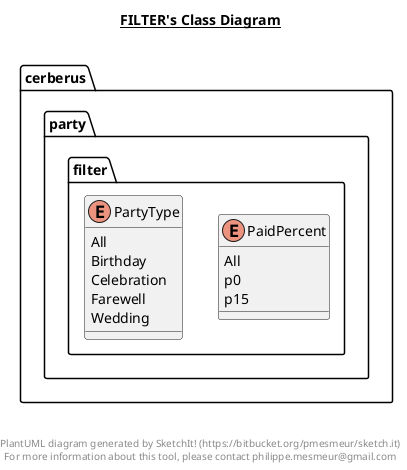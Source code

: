 @startuml

title __FILTER's Class Diagram__\n

  namespace cerberus {
    namespace party {
      namespace filter {
        enum PaidPercent {
          All
          p0
          p15
        }
      }
    }
  }
  

  namespace cerberus {
    namespace party {
      namespace filter {
        enum PartyType {
          All
          Birthday
          Celebration
          Farewell
          Wedding
        }
      }
    }
  }
  



right footer


PlantUML diagram generated by SketchIt! (https://bitbucket.org/pmesmeur/sketch.it)
For more information about this tool, please contact philippe.mesmeur@gmail.com
endfooter

@enduml
